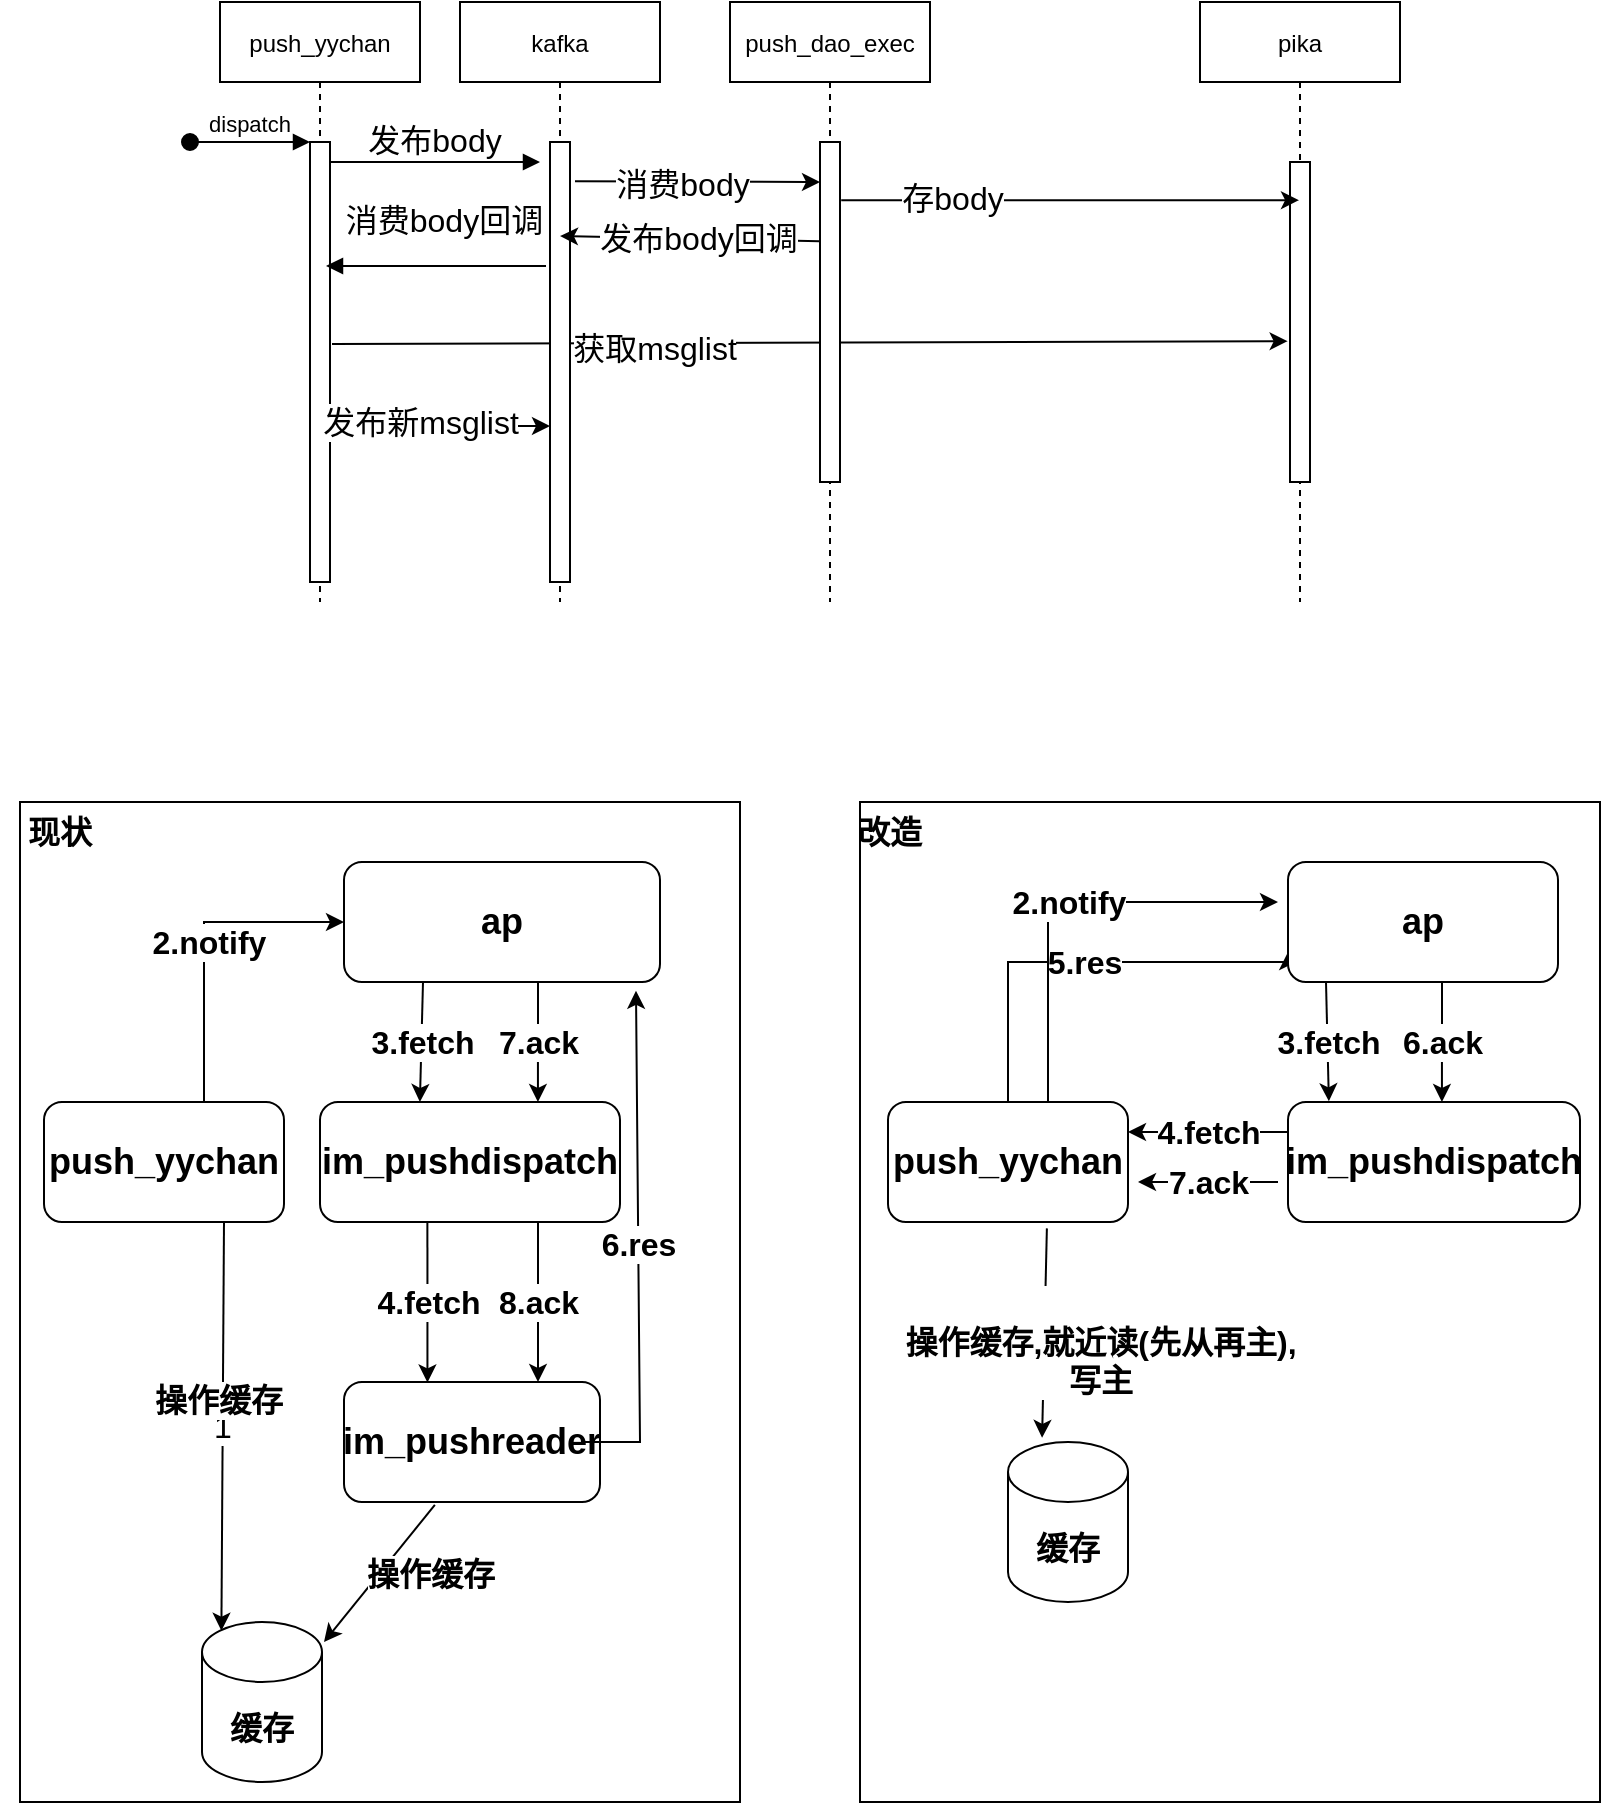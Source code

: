 <mxfile version="20.2.3" type="github">
  <diagram id="kgpKYQtTHZ0yAKxKKP6v" name="Page-1">
    <mxGraphModel dx="1761" dy="965" grid="1" gridSize="10" guides="1" tooltips="1" connect="1" arrows="1" fold="1" page="1" pageScale="1" pageWidth="850" pageHeight="1100" math="0" shadow="0">
      <root>
        <mxCell id="0" />
        <mxCell id="1" parent="0" />
        <mxCell id="9Gxki3Uk1HKQuNgWlxlC-68" value="" style="verticalLabelPosition=bottom;verticalAlign=top;html=1;shape=mxgraph.basic.rect;fillColor2=none;strokeWidth=1;size=20;indent=5;fontSize=16;fontColor=#000000;" vertex="1" parent="1">
          <mxGeometry x="440" y="480" width="370" height="500" as="geometry" />
        </mxCell>
        <mxCell id="9Gxki3Uk1HKQuNgWlxlC-66" value="" style="verticalLabelPosition=bottom;verticalAlign=top;html=1;shape=mxgraph.basic.rect;fillColor2=none;strokeWidth=1;size=18.66;indent=5;fontSize=16;fontColor=#000000;" vertex="1" parent="1">
          <mxGeometry x="20" y="480" width="360" height="500" as="geometry" />
        </mxCell>
        <mxCell id="3nuBFxr9cyL0pnOWT2aG-1" value="push_yychan" style="shape=umlLifeline;perimeter=lifelinePerimeter;container=1;collapsible=0;recursiveResize=0;rounded=0;shadow=0;strokeWidth=1;" parent="1" vertex="1">
          <mxGeometry x="120" y="80" width="100" height="300" as="geometry" />
        </mxCell>
        <mxCell id="3nuBFxr9cyL0pnOWT2aG-2" value="" style="points=[];perimeter=orthogonalPerimeter;rounded=0;shadow=0;strokeWidth=1;" parent="3nuBFxr9cyL0pnOWT2aG-1" vertex="1">
          <mxGeometry x="45" y="70" width="10" height="220" as="geometry" />
        </mxCell>
        <mxCell id="3nuBFxr9cyL0pnOWT2aG-3" value="dispatch" style="verticalAlign=bottom;startArrow=oval;endArrow=block;startSize=8;shadow=0;strokeWidth=1;" parent="3nuBFxr9cyL0pnOWT2aG-1" target="3nuBFxr9cyL0pnOWT2aG-2" edge="1">
          <mxGeometry relative="1" as="geometry">
            <mxPoint x="-15" y="70" as="sourcePoint" />
          </mxGeometry>
        </mxCell>
        <mxCell id="9Gxki3Uk1HKQuNgWlxlC-10" value="" style="endArrow=classic;html=1;rounded=0;entryX=-0.117;entryY=0.56;entryDx=0;entryDy=0;entryPerimeter=0;" edge="1" parent="3nuBFxr9cyL0pnOWT2aG-1" target="9Gxki3Uk1HKQuNgWlxlC-6">
          <mxGeometry width="50" height="50" relative="1" as="geometry">
            <mxPoint x="56" y="171" as="sourcePoint" />
            <mxPoint x="530" y="170" as="targetPoint" />
          </mxGeometry>
        </mxCell>
        <mxCell id="9Gxki3Uk1HKQuNgWlxlC-11" value="&lt;font style=&quot;font-size: 16px;&quot;&gt;获取msglist&lt;/font&gt;" style="edgeLabel;html=1;align=center;verticalAlign=middle;resizable=0;points=[];" vertex="1" connectable="0" parent="9Gxki3Uk1HKQuNgWlxlC-10">
          <mxGeometry x="-0.327" y="-2" relative="1" as="geometry">
            <mxPoint as="offset" />
          </mxGeometry>
        </mxCell>
        <mxCell id="3nuBFxr9cyL0pnOWT2aG-5" value="kafka" style="shape=umlLifeline;perimeter=lifelinePerimeter;container=1;collapsible=0;recursiveResize=0;rounded=0;shadow=0;strokeWidth=1;" parent="1" vertex="1">
          <mxGeometry x="240" y="80" width="100" height="300" as="geometry" />
        </mxCell>
        <mxCell id="3nuBFxr9cyL0pnOWT2aG-6" value="" style="points=[];perimeter=orthogonalPerimeter;rounded=0;shadow=0;strokeWidth=1;" parent="3nuBFxr9cyL0pnOWT2aG-5" vertex="1">
          <mxGeometry x="45" y="70" width="10" height="220" as="geometry" />
        </mxCell>
        <mxCell id="9Gxki3Uk1HKQuNgWlxlC-12" value="" style="endArrow=classic;html=1;rounded=0;" edge="1" parent="3nuBFxr9cyL0pnOWT2aG-5">
          <mxGeometry width="50" height="50" relative="1" as="geometry">
            <mxPoint x="-60" y="212" as="sourcePoint" />
            <mxPoint x="45" y="212" as="targetPoint" />
          </mxGeometry>
        </mxCell>
        <mxCell id="9Gxki3Uk1HKQuNgWlxlC-15" value="发布新msglist" style="edgeLabel;html=1;align=center;verticalAlign=middle;resizable=0;points=[];fontSize=16;" vertex="1" connectable="0" parent="9Gxki3Uk1HKQuNgWlxlC-12">
          <mxGeometry x="-0.661" y="2" relative="1" as="geometry">
            <mxPoint x="22" as="offset" />
          </mxGeometry>
        </mxCell>
        <mxCell id="3nuBFxr9cyL0pnOWT2aG-8" value="发布body" style="verticalAlign=bottom;endArrow=block;shadow=0;strokeWidth=1;fontSize=16;" parent="1" source="3nuBFxr9cyL0pnOWT2aG-2" edge="1">
          <mxGeometry relative="1" as="geometry">
            <mxPoint x="275" y="160" as="sourcePoint" />
            <mxPoint x="280" y="160" as="targetPoint" />
            <Array as="points">
              <mxPoint x="220" y="160" />
            </Array>
          </mxGeometry>
        </mxCell>
        <mxCell id="3nuBFxr9cyL0pnOWT2aG-9" value=" 消费body回调" style="verticalAlign=bottom;endArrow=block;shadow=0;strokeWidth=1;fontSize=16;" parent="1" edge="1">
          <mxGeometry x="-0.036" y="-12" relative="1" as="geometry">
            <mxPoint x="283" y="212" as="sourcePoint" />
            <mxPoint x="173" y="212" as="targetPoint" />
            <mxPoint as="offset" />
          </mxGeometry>
        </mxCell>
        <mxCell id="9Gxki3Uk1HKQuNgWlxlC-1" value="push_dao_exec" style="shape=umlLifeline;perimeter=lifelinePerimeter;container=1;collapsible=0;recursiveResize=0;rounded=0;shadow=0;strokeWidth=1;" vertex="1" parent="1">
          <mxGeometry x="375" y="80" width="100" height="300" as="geometry" />
        </mxCell>
        <mxCell id="9Gxki3Uk1HKQuNgWlxlC-2" value="" style="points=[];perimeter=orthogonalPerimeter;rounded=0;shadow=0;strokeWidth=1;" vertex="1" parent="9Gxki3Uk1HKQuNgWlxlC-1">
          <mxGeometry x="45" y="70" width="10" height="170" as="geometry" />
        </mxCell>
        <mxCell id="9Gxki3Uk1HKQuNgWlxlC-3" value="" style="endArrow=classic;html=1;rounded=0;" edge="1" parent="1">
          <mxGeometry width="50" height="50" relative="1" as="geometry">
            <mxPoint x="297.5" y="169.6" as="sourcePoint" />
            <mxPoint x="420" y="170" as="targetPoint" />
          </mxGeometry>
        </mxCell>
        <mxCell id="9Gxki3Uk1HKQuNgWlxlC-14" value="消费body" style="edgeLabel;html=1;align=center;verticalAlign=middle;resizable=0;points=[];fontSize=16;" vertex="1" connectable="0" parent="9Gxki3Uk1HKQuNgWlxlC-3">
          <mxGeometry x="-0.408" y="-1" relative="1" as="geometry">
            <mxPoint x="17" as="offset" />
          </mxGeometry>
        </mxCell>
        <mxCell id="9Gxki3Uk1HKQuNgWlxlC-4" value="" style="endArrow=classic;html=1;rounded=0;exitX=-0.028;exitY=0.292;exitDx=0;exitDy=0;exitPerimeter=0;" edge="1" parent="1" source="9Gxki3Uk1HKQuNgWlxlC-2">
          <mxGeometry width="50" height="50" relative="1" as="geometry">
            <mxPoint x="410" y="200" as="sourcePoint" />
            <mxPoint x="290" y="197" as="targetPoint" />
          </mxGeometry>
        </mxCell>
        <mxCell id="9Gxki3Uk1HKQuNgWlxlC-7" value="发布body回调" style="edgeLabel;html=1;align=center;verticalAlign=middle;resizable=0;points=[];fontSize=16;" vertex="1" connectable="0" parent="9Gxki3Uk1HKQuNgWlxlC-4">
          <mxGeometry x="0.177" y="-3" relative="1" as="geometry">
            <mxPoint x="15" y="3" as="offset" />
          </mxGeometry>
        </mxCell>
        <mxCell id="9Gxki3Uk1HKQuNgWlxlC-5" value="pika" style="shape=umlLifeline;perimeter=lifelinePerimeter;container=1;collapsible=0;recursiveResize=0;rounded=0;shadow=0;strokeWidth=1;" vertex="1" parent="1">
          <mxGeometry x="610" y="80" width="100" height="300" as="geometry" />
        </mxCell>
        <mxCell id="9Gxki3Uk1HKQuNgWlxlC-6" value="" style="points=[];perimeter=orthogonalPerimeter;rounded=0;shadow=0;strokeWidth=1;" vertex="1" parent="9Gxki3Uk1HKQuNgWlxlC-5">
          <mxGeometry x="45" y="80" width="10" height="160" as="geometry" />
        </mxCell>
        <mxCell id="9Gxki3Uk1HKQuNgWlxlC-8" value="" style="endArrow=classic;html=1;rounded=0;exitX=1.06;exitY=0.171;exitDx=0;exitDy=0;exitPerimeter=0;fontSize=16;" edge="1" parent="1" source="9Gxki3Uk1HKQuNgWlxlC-2" target="9Gxki3Uk1HKQuNgWlxlC-5">
          <mxGeometry width="50" height="50" relative="1" as="geometry">
            <mxPoint x="420" y="190" as="sourcePoint" />
            <mxPoint x="655.01" y="183.64" as="targetPoint" />
          </mxGeometry>
        </mxCell>
        <mxCell id="9Gxki3Uk1HKQuNgWlxlC-9" value="存body" style="edgeLabel;html=1;align=center;verticalAlign=middle;resizable=0;points=[];fontSize=16;" vertex="1" connectable="0" parent="9Gxki3Uk1HKQuNgWlxlC-8">
          <mxGeometry x="-0.515" y="1" relative="1" as="geometry">
            <mxPoint as="offset" />
          </mxGeometry>
        </mxCell>
        <mxCell id="9Gxki3Uk1HKQuNgWlxlC-18" value="&lt;b&gt;&lt;font style=&quot;font-size: 18px;&quot;&gt;push_yychan&lt;/font&gt;&lt;/b&gt;" style="rounded=1;whiteSpace=wrap;html=1;fontSize=16;" vertex="1" parent="1">
          <mxGeometry x="32" y="630" width="120" height="60" as="geometry" />
        </mxCell>
        <mxCell id="9Gxki3Uk1HKQuNgWlxlC-19" value="&lt;font style=&quot;font-size: 18px;&quot;&gt;im_pushreader&lt;/font&gt;" style="rounded=1;whiteSpace=wrap;html=1;fontSize=16;fontStyle=1" vertex="1" parent="1">
          <mxGeometry x="182" y="770" width="128" height="60" as="geometry" />
        </mxCell>
        <mxCell id="9Gxki3Uk1HKQuNgWlxlC-22" value="ap" style="rounded=1;whiteSpace=wrap;html=1;fontSize=18;fontStyle=1" vertex="1" parent="1">
          <mxGeometry x="182" y="510" width="158" height="60" as="geometry" />
        </mxCell>
        <mxCell id="9Gxki3Uk1HKQuNgWlxlC-23" value="缓存" style="shape=cylinder3;whiteSpace=wrap;html=1;boundedLbl=1;backgroundOutline=1;size=15;fontSize=16;fontStyle=1" vertex="1" parent="1">
          <mxGeometry x="111" y="890" width="60" height="80" as="geometry" />
        </mxCell>
        <mxCell id="9Gxki3Uk1HKQuNgWlxlC-24" value="&amp;nbsp;2.notify" style="endArrow=classic;html=1;rounded=0;fontSize=16;fontStyle=1" edge="1" parent="1">
          <mxGeometry width="50" height="50" relative="1" as="geometry">
            <mxPoint x="112" y="630" as="sourcePoint" />
            <mxPoint x="182" y="540" as="targetPoint" />
            <Array as="points">
              <mxPoint x="112" y="540" />
            </Array>
          </mxGeometry>
        </mxCell>
        <mxCell id="9Gxki3Uk1HKQuNgWlxlC-25" value="1" style="endArrow=classic;html=1;rounded=0;fontSize=16;exitX=0.75;exitY=1;exitDx=0;exitDy=0;entryX=0.145;entryY=0;entryDx=0;entryDy=4.35;entryPerimeter=0;" edge="1" parent="1" source="9Gxki3Uk1HKQuNgWlxlC-18">
          <mxGeometry width="50" height="50" relative="1" as="geometry">
            <mxPoint x="72" y="730" as="sourcePoint" />
            <mxPoint x="120.7" y="894.35" as="targetPoint" />
          </mxGeometry>
        </mxCell>
        <mxCell id="9Gxki3Uk1HKQuNgWlxlC-33" value="操作缓存" style="edgeLabel;html=1;align=center;verticalAlign=middle;resizable=0;points=[];fontSize=16;fontStyle=1" vertex="1" connectable="0" parent="9Gxki3Uk1HKQuNgWlxlC-25">
          <mxGeometry x="-0.129" relative="1" as="geometry">
            <mxPoint x="-3" as="offset" />
          </mxGeometry>
        </mxCell>
        <mxCell id="9Gxki3Uk1HKQuNgWlxlC-26" value="&lt;font style=&quot;font-size: 18px;&quot;&gt;im_pushdispatch&lt;/font&gt;" style="rounded=1;whiteSpace=wrap;html=1;fontSize=16;fontStyle=1" vertex="1" parent="1">
          <mxGeometry x="170" y="630" width="150" height="60" as="geometry" />
        </mxCell>
        <mxCell id="9Gxki3Uk1HKQuNgWlxlC-27" value="3.fetch" style="endArrow=classic;html=1;rounded=0;fontSize=16;exitX=0.25;exitY=1;exitDx=0;exitDy=0;entryX=0.333;entryY=0;entryDx=0;entryDy=0;fontStyle=1;entryPerimeter=0;" edge="1" parent="1" source="9Gxki3Uk1HKQuNgWlxlC-22" target="9Gxki3Uk1HKQuNgWlxlC-26">
          <mxGeometry width="50" height="50" relative="1" as="geometry">
            <mxPoint x="222" y="630" as="sourcePoint" />
            <mxPoint x="226" y="610" as="targetPoint" />
          </mxGeometry>
        </mxCell>
        <mxCell id="9Gxki3Uk1HKQuNgWlxlC-28" value="4.fetch" style="endArrow=classic;html=1;rounded=0;fontSize=16;exitX=0.358;exitY=1;exitDx=0;exitDy=0;exitPerimeter=0;entryX=0.326;entryY=0.004;entryDx=0;entryDy=0;entryPerimeter=0;fontStyle=1" edge="1" parent="1" source="9Gxki3Uk1HKQuNgWlxlC-26" target="9Gxki3Uk1HKQuNgWlxlC-19">
          <mxGeometry width="50" height="50" relative="1" as="geometry">
            <mxPoint x="212" y="740" as="sourcePoint" />
            <mxPoint x="262" y="690" as="targetPoint" />
          </mxGeometry>
        </mxCell>
        <mxCell id="9Gxki3Uk1HKQuNgWlxlC-29" value="操作缓存" style="endArrow=classic;html=1;rounded=0;fontSize=16;exitX=0.355;exitY=1.024;exitDx=0;exitDy=0;exitPerimeter=0;entryX=1;entryY=0.125;entryDx=0;entryDy=0;entryPerimeter=0;fontStyle=1" edge="1" parent="1" source="9Gxki3Uk1HKQuNgWlxlC-19">
          <mxGeometry x="-0.363" y="20" width="50" height="50" relative="1" as="geometry">
            <mxPoint x="222" y="850" as="sourcePoint" />
            <mxPoint x="172" y="900" as="targetPoint" />
            <mxPoint as="offset" />
          </mxGeometry>
        </mxCell>
        <mxCell id="9Gxki3Uk1HKQuNgWlxlC-30" value="6.res" style="endArrow=classic;html=1;rounded=0;fontSize=16;fontStyle=1;entryX=0.924;entryY=1.073;entryDx=0;entryDy=0;entryPerimeter=0;" edge="1" parent="1" target="9Gxki3Uk1HKQuNgWlxlC-22">
          <mxGeometry width="50" height="50" relative="1" as="geometry">
            <mxPoint x="302" y="800" as="sourcePoint" />
            <mxPoint x="324" y="570" as="targetPoint" />
            <Array as="points">
              <mxPoint x="330" y="800" />
            </Array>
          </mxGeometry>
        </mxCell>
        <mxCell id="9Gxki3Uk1HKQuNgWlxlC-31" value="7.ack" style="endArrow=classic;html=1;rounded=0;fontSize=16;exitX=0.5;exitY=1;exitDx=0;exitDy=0;entryX=0.708;entryY=0;entryDx=0;entryDy=0;entryPerimeter=0;fontStyle=1" edge="1" parent="1">
          <mxGeometry width="50" height="50" relative="1" as="geometry">
            <mxPoint x="279" y="570" as="sourcePoint" />
            <mxPoint x="278.96" y="630" as="targetPoint" />
          </mxGeometry>
        </mxCell>
        <mxCell id="9Gxki3Uk1HKQuNgWlxlC-32" value="8.ack" style="endArrow=classic;html=1;rounded=0;fontSize=16;exitX=0.75;exitY=1;exitDx=0;exitDy=0;entryX=0.75;entryY=0;entryDx=0;entryDy=0;fontStyle=1" edge="1" parent="1">
          <mxGeometry width="50" height="50" relative="1" as="geometry">
            <mxPoint x="279" y="690" as="sourcePoint" />
            <mxPoint x="279" y="770" as="targetPoint" />
          </mxGeometry>
        </mxCell>
        <mxCell id="9Gxki3Uk1HKQuNgWlxlC-63" value="&lt;font color=&quot;#000000&quot;&gt;5.res&lt;/font&gt;" style="edgeStyle=orthogonalEdgeStyle;rounded=0;orthogonalLoop=1;jettySize=auto;html=1;exitX=0.5;exitY=0;exitDx=0;exitDy=0;entryX=0;entryY=0.75;entryDx=0;entryDy=0;fontSize=16;fontColor=#FFFF99;fontStyle=1" edge="1" parent="1" source="9Gxki3Uk1HKQuNgWlxlC-46" target="9Gxki3Uk1HKQuNgWlxlC-48">
          <mxGeometry relative="1" as="geometry">
            <Array as="points">
              <mxPoint x="514" y="560" />
              <mxPoint x="654" y="560" />
            </Array>
          </mxGeometry>
        </mxCell>
        <mxCell id="9Gxki3Uk1HKQuNgWlxlC-46" value="&lt;font style=&quot;font-size: 18px;&quot;&gt;push_yychan&lt;/font&gt;" style="rounded=1;whiteSpace=wrap;html=1;fontSize=16;fontStyle=1" vertex="1" parent="1">
          <mxGeometry x="454" y="630" width="120" height="60" as="geometry" />
        </mxCell>
        <mxCell id="9Gxki3Uk1HKQuNgWlxlC-48" value="&lt;font style=&quot;font-size: 18px;&quot;&gt;ap&lt;/font&gt;" style="rounded=1;whiteSpace=wrap;html=1;fontSize=16;fontStyle=1" vertex="1" parent="1">
          <mxGeometry x="654" y="510" width="135" height="60" as="geometry" />
        </mxCell>
        <mxCell id="9Gxki3Uk1HKQuNgWlxlC-50" value="&amp;nbsp;2.notify" style="endArrow=classic;html=1;rounded=0;fontSize=16;fontStyle=1" edge="1" parent="1">
          <mxGeometry width="50" height="50" relative="1" as="geometry">
            <mxPoint x="534" y="630" as="sourcePoint" />
            <mxPoint x="649" y="530" as="targetPoint" />
            <Array as="points">
              <mxPoint x="534" y="530" />
            </Array>
          </mxGeometry>
        </mxCell>
        <mxCell id="9Gxki3Uk1HKQuNgWlxlC-53" value="&lt;font style=&quot;font-size: 18px;&quot;&gt;im_pushdispatch&lt;/font&gt;" style="rounded=1;whiteSpace=wrap;html=1;fontSize=16;fontStyle=1" vertex="1" parent="1">
          <mxGeometry x="654" y="630" width="146" height="60" as="geometry" />
        </mxCell>
        <mxCell id="9Gxki3Uk1HKQuNgWlxlC-54" value="3.fetch" style="endArrow=classic;html=1;rounded=0;fontSize=16;entryX=0.14;entryY=-0.006;entryDx=0;entryDy=0;entryPerimeter=0;fontStyle=1" edge="1" parent="1" target="9Gxki3Uk1HKQuNgWlxlC-53">
          <mxGeometry width="50" height="50" relative="1" as="geometry">
            <mxPoint x="673" y="570" as="sourcePoint" />
            <mxPoint x="669" y="620" as="targetPoint" />
          </mxGeometry>
        </mxCell>
        <mxCell id="9Gxki3Uk1HKQuNgWlxlC-55" value="4.fetch" style="endArrow=classic;html=1;rounded=0;fontSize=16;exitX=0;exitY=0.25;exitDx=0;exitDy=0;entryX=1;entryY=0.25;entryDx=0;entryDy=0;fontStyle=1" edge="1" parent="1" source="9Gxki3Uk1HKQuNgWlxlC-53" target="9Gxki3Uk1HKQuNgWlxlC-46">
          <mxGeometry width="50" height="50" relative="1" as="geometry">
            <mxPoint x="634" y="740" as="sourcePoint" />
            <mxPoint x="643.12" y="770.24" as="targetPoint" />
          </mxGeometry>
        </mxCell>
        <mxCell id="9Gxki3Uk1HKQuNgWlxlC-58" value="6.ack" style="endArrow=classic;html=1;rounded=0;fontSize=16;exitX=0.5;exitY=1;exitDx=0;exitDy=0;entryX=0.708;entryY=0;entryDx=0;entryDy=0;entryPerimeter=0;fontStyle=1" edge="1" parent="1">
          <mxGeometry width="50" height="50" relative="1" as="geometry">
            <mxPoint x="731" y="570" as="sourcePoint" />
            <mxPoint x="730.96" y="630" as="targetPoint" />
          </mxGeometry>
        </mxCell>
        <mxCell id="9Gxki3Uk1HKQuNgWlxlC-59" value="7.ack" style="endArrow=classic;html=1;rounded=0;fontSize=16;fontStyle=1" edge="1" parent="1">
          <mxGeometry width="50" height="50" relative="1" as="geometry">
            <mxPoint x="649" y="670" as="sourcePoint" />
            <mxPoint x="579" y="670" as="targetPoint" />
          </mxGeometry>
        </mxCell>
        <mxCell id="9Gxki3Uk1HKQuNgWlxlC-49" value="缓存" style="shape=cylinder3;whiteSpace=wrap;html=1;boundedLbl=1;backgroundOutline=1;size=15;fontSize=16;fontStyle=1" vertex="1" parent="1">
          <mxGeometry x="514" y="800" width="60" height="80" as="geometry" />
        </mxCell>
        <mxCell id="9Gxki3Uk1HKQuNgWlxlC-65" value="&lt;br&gt;&lt;span style=&quot;color: rgb(0, 0, 0); font-family: Helvetica; font-size: 16px; font-style: normal; font-variant-ligatures: normal; font-variant-caps: normal; letter-spacing: normal; orphans: 2; text-align: center; text-indent: 0px; text-transform: none; widows: 2; word-spacing: 0px; -webkit-text-stroke-width: 0px; background-color: rgb(255, 255, 255); text-decoration-thickness: initial; text-decoration-style: initial; text-decoration-color: initial; float: none; display: inline !important;&quot;&gt;操作缓存,就近读(先从再主),&lt;br&gt;写主&lt;/span&gt;&lt;br&gt;" style="endArrow=classic;html=1;rounded=0;fontSize=16;fontColor=#000000;entryX=0.284;entryY=-0.026;entryDx=0;entryDy=0;entryPerimeter=0;exitX=0.662;exitY=1.053;exitDx=0;exitDy=0;exitPerimeter=0;fontStyle=1" edge="1" parent="1" source="9Gxki3Uk1HKQuNgWlxlC-46" target="9Gxki3Uk1HKQuNgWlxlC-49">
          <mxGeometry x="0.073" y="28" width="50" height="50" relative="1" as="geometry">
            <mxPoint x="519" y="740" as="sourcePoint" />
            <mxPoint x="569" y="690" as="targetPoint" />
            <mxPoint as="offset" />
          </mxGeometry>
        </mxCell>
        <mxCell id="9Gxki3Uk1HKQuNgWlxlC-67" value="&lt;b&gt;现状&lt;/b&gt;" style="text;html=1;strokeColor=none;fillColor=none;align=center;verticalAlign=middle;whiteSpace=wrap;rounded=0;fontSize=16;fontColor=#000000;" vertex="1" parent="1">
          <mxGeometry x="10" y="480" width="60" height="30" as="geometry" />
        </mxCell>
        <mxCell id="9Gxki3Uk1HKQuNgWlxlC-69" value="&lt;b&gt;改造&lt;/b&gt;" style="text;html=1;strokeColor=none;fillColor=none;align=center;verticalAlign=middle;whiteSpace=wrap;rounded=0;fontSize=16;fontColor=#000000;" vertex="1" parent="1">
          <mxGeometry x="425" y="480" width="60" height="30" as="geometry" />
        </mxCell>
      </root>
    </mxGraphModel>
  </diagram>
</mxfile>
